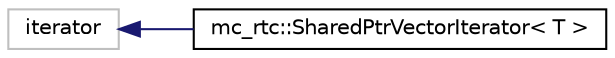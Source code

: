 digraph "Graphical Class Hierarchy"
{
 // INTERACTIVE_SVG=YES
 // LATEX_PDF_SIZE
  edge [fontname="Helvetica",fontsize="10",labelfontname="Helvetica",labelfontsize="10"];
  node [fontname="Helvetica",fontsize="10",shape=record];
  rankdir="LR";
  Node266 [label="iterator",height=0.2,width=0.4,color="grey75", fillcolor="white", style="filled",tooltip=" "];
  Node266 -> Node0 [dir="back",color="midnightblue",fontsize="10",style="solid",fontname="Helvetica"];
  Node0 [label="mc_rtc::SharedPtrVectorIterator\< T \>",height=0.2,width=0.4,color="black", fillcolor="white", style="filled",URL="$structmc__rtc_1_1SharedPtrVectorIterator.html",tooltip=" "];
}
